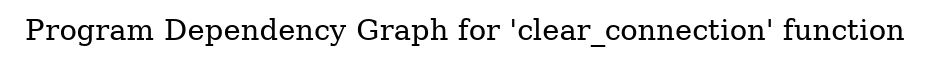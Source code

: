 digraph "Program Dependency Graph for 'clear_connection' function" {
	label="Program Dependency Graph for 'clear_connection' function";

}
